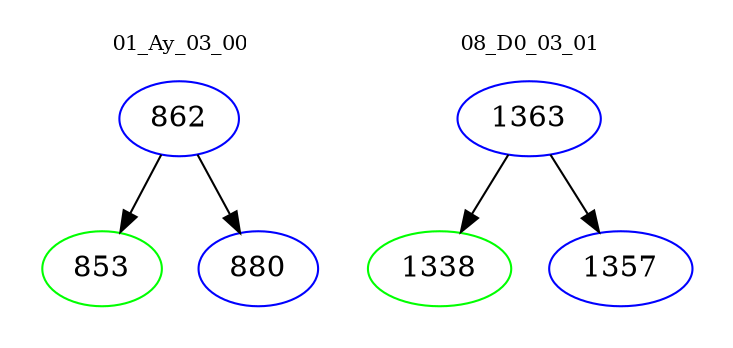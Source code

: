digraph{
subgraph cluster_0 {
color = white
label = "01_Ay_03_00";
fontsize=10;
T0_862 [label="862", color="blue"]
T0_862 -> T0_853 [color="black"]
T0_853 [label="853", color="green"]
T0_862 -> T0_880 [color="black"]
T0_880 [label="880", color="blue"]
}
subgraph cluster_1 {
color = white
label = "08_D0_03_01";
fontsize=10;
T1_1363 [label="1363", color="blue"]
T1_1363 -> T1_1338 [color="black"]
T1_1338 [label="1338", color="green"]
T1_1363 -> T1_1357 [color="black"]
T1_1357 [label="1357", color="blue"]
}
}
